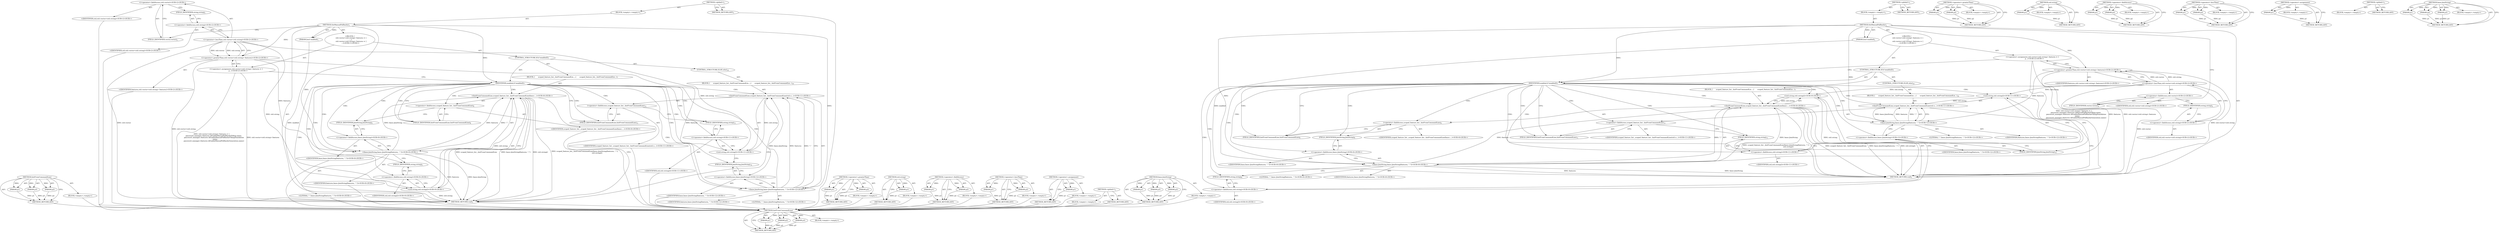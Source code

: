 digraph "base.JoinString" {
vulnerable_92 [label=<(METHOD,InitFromCommandLine)>];
vulnerable_93 [label=<(PARAM,p1)>];
vulnerable_94 [label=<(PARAM,p2)>];
vulnerable_95 [label=<(PARAM,p3)>];
vulnerable_96 [label=<(BLOCK,&lt;empty&gt;,&lt;empty&gt;)>];
vulnerable_97 [label=<(METHOD_RETURN,ANY)>];
vulnerable_6 [label=<(METHOD,&lt;global&gt;)<SUB>1</SUB>>];
vulnerable_7 [label=<(BLOCK,&lt;empty&gt;,&lt;empty&gt;)<SUB>1</SUB>>];
vulnerable_8 [label=<(METHOD,SetManualFallbacks)<SUB>1</SUB>>];
vulnerable_9 [label=<(PARAM,bool enabled)<SUB>1</SUB>>];
vulnerable_10 [label="<(BLOCK,{
     std::vector&lt;std::string&gt; features = {
  ...,{
     std::vector&lt;std::string&gt; features = {
  ...)<SUB>1</SUB>>"];
vulnerable_11 [label="<(&lt;operator&gt;.assignment,std::vector&lt;std::string&gt; features = {
        p...)<SUB>2</SUB>>"];
vulnerable_12 [label="<(&lt;operator&gt;.greaterThan,std::vector&lt;std::string&gt; features)<SUB>2</SUB>>"];
vulnerable_13 [label="<(&lt;operator&gt;.lessThan,std::vector&lt;std::string)<SUB>2</SUB>>"];
vulnerable_14 [label="<(&lt;operator&gt;.fieldAccess,std::vector)<SUB>2</SUB>>"];
vulnerable_15 [label="<(IDENTIFIER,std,std::vector&lt;std::string)<SUB>2</SUB>>"];
vulnerable_16 [label=<(FIELD_IDENTIFIER,vector,vector)<SUB>2</SUB>>];
vulnerable_17 [label="<(&lt;operator&gt;.fieldAccess,std::string)<SUB>2</SUB>>"];
vulnerable_18 [label="<(IDENTIFIER,std,std::vector&lt;std::string)<SUB>2</SUB>>"];
vulnerable_19 [label=<(FIELD_IDENTIFIER,string,string)<SUB>2</SUB>>];
vulnerable_20 [label="<(IDENTIFIER,features,std::vector&lt;std::string&gt; features)<SUB>2</SUB>>"];
vulnerable_21 [label=<(CONTROL_STRUCTURE,IF,if (enabled))<SUB>7</SUB>>];
vulnerable_22 [label=<(IDENTIFIER,enabled,if (enabled))<SUB>7</SUB>>];
vulnerable_23 [label=<(BLOCK,{
      scoped_feature_list_.InitFromCommandLin...,{
      scoped_feature_list_.InitFromCommandLin...)<SUB>7</SUB>>];
vulnerable_24 [label="<(InitFromCommandLine,scoped_feature_list_.InitFromCommandLine(base::...)<SUB>8</SUB>>"];
vulnerable_25 [label=<(&lt;operator&gt;.fieldAccess,scoped_feature_list_.InitFromCommandLine)<SUB>8</SUB>>];
vulnerable_26 [label="<(IDENTIFIER,scoped_feature_list_,scoped_feature_list_.InitFromCommandLine(base::...)<SUB>8</SUB>>"];
vulnerable_27 [label=<(FIELD_IDENTIFIER,InitFromCommandLine,InitFromCommandLine)<SUB>8</SUB>>];
vulnerable_28 [label="<(base.JoinString,base::JoinString(features, &quot;,&quot;))<SUB>8</SUB>>"];
vulnerable_29 [label="<(&lt;operator&gt;.fieldAccess,base::JoinString)<SUB>8</SUB>>"];
vulnerable_30 [label="<(IDENTIFIER,base,base::JoinString(features, &quot;,&quot;))<SUB>8</SUB>>"];
vulnerable_31 [label=<(FIELD_IDENTIFIER,JoinString,JoinString)<SUB>8</SUB>>];
vulnerable_32 [label="<(IDENTIFIER,features,base::JoinString(features, &quot;,&quot;))<SUB>8</SUB>>"];
vulnerable_33 [label="<(LITERAL,&quot;,&quot;,base::JoinString(features, &quot;,&quot;))<SUB>8</SUB>>"];
vulnerable_34 [label="<(std.string,std::string())<SUB>9</SUB>>"];
vulnerable_35 [label="<(&lt;operator&gt;.fieldAccess,std::string)<SUB>9</SUB>>"];
vulnerable_36 [label="<(IDENTIFIER,std,std::string())<SUB>9</SUB>>"];
vulnerable_37 [label=<(FIELD_IDENTIFIER,string,string)<SUB>9</SUB>>];
vulnerable_38 [label=<(CONTROL_STRUCTURE,ELSE,else)<SUB>10</SUB>>];
vulnerable_39 [label=<(BLOCK,{
      scoped_feature_list_.InitFromCommandLin...,{
      scoped_feature_list_.InitFromCommandLin...)<SUB>10</SUB>>];
vulnerable_40 [label="<(InitFromCommandLine,scoped_feature_list_.InitFromCommandLine(std::s...)<SUB>11</SUB>>"];
vulnerable_41 [label=<(&lt;operator&gt;.fieldAccess,scoped_feature_list_.InitFromCommandLine)<SUB>11</SUB>>];
vulnerable_42 [label="<(IDENTIFIER,scoped_feature_list_,scoped_feature_list_.InitFromCommandLine(std::s...)<SUB>11</SUB>>"];
vulnerable_43 [label=<(FIELD_IDENTIFIER,InitFromCommandLine,InitFromCommandLine)<SUB>11</SUB>>];
vulnerable_44 [label="<(std.string,std::string())<SUB>11</SUB>>"];
vulnerable_45 [label="<(&lt;operator&gt;.fieldAccess,std::string)<SUB>11</SUB>>"];
vulnerable_46 [label="<(IDENTIFIER,std,std::string())<SUB>11</SUB>>"];
vulnerable_47 [label=<(FIELD_IDENTIFIER,string,string)<SUB>11</SUB>>];
vulnerable_48 [label="<(base.JoinString,base::JoinString(features, &quot;,&quot;))<SUB>12</SUB>>"];
vulnerable_49 [label="<(&lt;operator&gt;.fieldAccess,base::JoinString)<SUB>12</SUB>>"];
vulnerable_50 [label="<(IDENTIFIER,base,base::JoinString(features, &quot;,&quot;))<SUB>12</SUB>>"];
vulnerable_51 [label=<(FIELD_IDENTIFIER,JoinString,JoinString)<SUB>12</SUB>>];
vulnerable_52 [label="<(IDENTIFIER,features,base::JoinString(features, &quot;,&quot;))<SUB>12</SUB>>"];
vulnerable_53 [label="<(LITERAL,&quot;,&quot;,base::JoinString(features, &quot;,&quot;))<SUB>12</SUB>>"];
vulnerable_54 [label=<(METHOD_RETURN,void)<SUB>1</SUB>>];
vulnerable_56 [label=<(METHOD_RETURN,ANY)<SUB>1</SUB>>];
vulnerable_77 [label=<(METHOD,&lt;operator&gt;.greaterThan)>];
vulnerable_78 [label=<(PARAM,p1)>];
vulnerable_79 [label=<(PARAM,p2)>];
vulnerable_80 [label=<(BLOCK,&lt;empty&gt;,&lt;empty&gt;)>];
vulnerable_81 [label=<(METHOD_RETURN,ANY)>];
vulnerable_104 [label=<(METHOD,std.string)>];
vulnerable_105 [label=<(PARAM,p1)>];
vulnerable_106 [label=<(BLOCK,&lt;empty&gt;,&lt;empty&gt;)>];
vulnerable_107 [label=<(METHOD_RETURN,ANY)>];
vulnerable_87 [label=<(METHOD,&lt;operator&gt;.fieldAccess)>];
vulnerable_88 [label=<(PARAM,p1)>];
vulnerable_89 [label=<(PARAM,p2)>];
vulnerable_90 [label=<(BLOCK,&lt;empty&gt;,&lt;empty&gt;)>];
vulnerable_91 [label=<(METHOD_RETURN,ANY)>];
vulnerable_82 [label=<(METHOD,&lt;operator&gt;.lessThan)>];
vulnerable_83 [label=<(PARAM,p1)>];
vulnerable_84 [label=<(PARAM,p2)>];
vulnerable_85 [label=<(BLOCK,&lt;empty&gt;,&lt;empty&gt;)>];
vulnerable_86 [label=<(METHOD_RETURN,ANY)>];
vulnerable_73 [label=<(METHOD,&lt;operator&gt;.assignment)>];
vulnerable_74 [label=<(PARAM,p1)>];
vulnerable_75 [label=<(BLOCK,&lt;empty&gt;,&lt;empty&gt;)>];
vulnerable_76 [label=<(METHOD_RETURN,ANY)>];
vulnerable_67 [label=<(METHOD,&lt;global&gt;)<SUB>1</SUB>>];
vulnerable_68 [label=<(BLOCK,&lt;empty&gt;,&lt;empty&gt;)>];
vulnerable_69 [label=<(METHOD_RETURN,ANY)>];
vulnerable_98 [label=<(METHOD,base.JoinString)>];
vulnerable_99 [label=<(PARAM,p1)>];
vulnerable_100 [label=<(PARAM,p2)>];
vulnerable_101 [label=<(PARAM,p3)>];
vulnerable_102 [label=<(BLOCK,&lt;empty&gt;,&lt;empty&gt;)>];
vulnerable_103 [label=<(METHOD_RETURN,ANY)>];
fixed_92 [label=<(METHOD,InitFromCommandLine)>];
fixed_93 [label=<(PARAM,p1)>];
fixed_94 [label=<(PARAM,p2)>];
fixed_95 [label=<(PARAM,p3)>];
fixed_96 [label=<(BLOCK,&lt;empty&gt;,&lt;empty&gt;)>];
fixed_97 [label=<(METHOD_RETURN,ANY)>];
fixed_6 [label=<(METHOD,&lt;global&gt;)<SUB>1</SUB>>];
fixed_7 [label=<(BLOCK,&lt;empty&gt;,&lt;empty&gt;)<SUB>1</SUB>>];
fixed_8 [label=<(METHOD,SetManualFallbacks)<SUB>1</SUB>>];
fixed_9 [label=<(PARAM,bool enabled)<SUB>1</SUB>>];
fixed_10 [label="<(BLOCK,{
     std::vector&lt;std::string&gt; features = {
  ...,{
     std::vector&lt;std::string&gt; features = {
  ...)<SUB>1</SUB>>"];
fixed_11 [label="<(&lt;operator&gt;.assignment,std::vector&lt;std::string&gt; features = {
        p...)<SUB>2</SUB>>"];
fixed_12 [label="<(&lt;operator&gt;.greaterThan,std::vector&lt;std::string&gt; features)<SUB>2</SUB>>"];
fixed_13 [label="<(&lt;operator&gt;.lessThan,std::vector&lt;std::string)<SUB>2</SUB>>"];
fixed_14 [label="<(&lt;operator&gt;.fieldAccess,std::vector)<SUB>2</SUB>>"];
fixed_15 [label="<(IDENTIFIER,std,std::vector&lt;std::string)<SUB>2</SUB>>"];
fixed_16 [label=<(FIELD_IDENTIFIER,vector,vector)<SUB>2</SUB>>];
fixed_17 [label="<(&lt;operator&gt;.fieldAccess,std::string)<SUB>2</SUB>>"];
fixed_18 [label="<(IDENTIFIER,std,std::vector&lt;std::string)<SUB>2</SUB>>"];
fixed_19 [label=<(FIELD_IDENTIFIER,string,string)<SUB>2</SUB>>];
fixed_20 [label="<(IDENTIFIER,features,std::vector&lt;std::string&gt; features)<SUB>2</SUB>>"];
fixed_21 [label=<(CONTROL_STRUCTURE,IF,if (enabled))<SUB>7</SUB>>];
fixed_22 [label=<(IDENTIFIER,enabled,if (enabled))<SUB>7</SUB>>];
fixed_23 [label=<(BLOCK,{
      scoped_feature_list_.InitFromCommandLin...,{
      scoped_feature_list_.InitFromCommandLin...)<SUB>7</SUB>>];
fixed_24 [label="<(InitFromCommandLine,scoped_feature_list_.InitFromCommandLine(base::...)<SUB>8</SUB>>"];
fixed_25 [label=<(&lt;operator&gt;.fieldAccess,scoped_feature_list_.InitFromCommandLine)<SUB>8</SUB>>];
fixed_26 [label="<(IDENTIFIER,scoped_feature_list_,scoped_feature_list_.InitFromCommandLine(base::...)<SUB>8</SUB>>"];
fixed_27 [label=<(FIELD_IDENTIFIER,InitFromCommandLine,InitFromCommandLine)<SUB>8</SUB>>];
fixed_28 [label="<(base.JoinString,base::JoinString(features, &quot;,&quot;))<SUB>8</SUB>>"];
fixed_29 [label="<(&lt;operator&gt;.fieldAccess,base::JoinString)<SUB>8</SUB>>"];
fixed_30 [label="<(IDENTIFIER,base,base::JoinString(features, &quot;,&quot;))<SUB>8</SUB>>"];
fixed_31 [label=<(FIELD_IDENTIFIER,JoinString,JoinString)<SUB>8</SUB>>];
fixed_32 [label="<(IDENTIFIER,features,base::JoinString(features, &quot;,&quot;))<SUB>8</SUB>>"];
fixed_33 [label="<(LITERAL,&quot;,&quot;,base::JoinString(features, &quot;,&quot;))<SUB>8</SUB>>"];
fixed_34 [label="<(std.string,std::string())<SUB>9</SUB>>"];
fixed_35 [label="<(&lt;operator&gt;.fieldAccess,std::string)<SUB>9</SUB>>"];
fixed_36 [label="<(IDENTIFIER,std,std::string())<SUB>9</SUB>>"];
fixed_37 [label=<(FIELD_IDENTIFIER,string,string)<SUB>9</SUB>>];
fixed_38 [label=<(CONTROL_STRUCTURE,ELSE,else)<SUB>10</SUB>>];
fixed_39 [label=<(BLOCK,{
      scoped_feature_list_.InitFromCommandLin...,{
      scoped_feature_list_.InitFromCommandLin...)<SUB>10</SUB>>];
fixed_40 [label="<(InitFromCommandLine,scoped_feature_list_.InitFromCommandLine(std::s...)<SUB>11</SUB>>"];
fixed_41 [label=<(&lt;operator&gt;.fieldAccess,scoped_feature_list_.InitFromCommandLine)<SUB>11</SUB>>];
fixed_42 [label="<(IDENTIFIER,scoped_feature_list_,scoped_feature_list_.InitFromCommandLine(std::s...)<SUB>11</SUB>>"];
fixed_43 [label=<(FIELD_IDENTIFIER,InitFromCommandLine,InitFromCommandLine)<SUB>11</SUB>>];
fixed_44 [label="<(std.string,std::string())<SUB>11</SUB>>"];
fixed_45 [label="<(&lt;operator&gt;.fieldAccess,std::string)<SUB>11</SUB>>"];
fixed_46 [label="<(IDENTIFIER,std,std::string())<SUB>11</SUB>>"];
fixed_47 [label=<(FIELD_IDENTIFIER,string,string)<SUB>11</SUB>>];
fixed_48 [label="<(base.JoinString,base::JoinString(features, &quot;,&quot;))<SUB>12</SUB>>"];
fixed_49 [label="<(&lt;operator&gt;.fieldAccess,base::JoinString)<SUB>12</SUB>>"];
fixed_50 [label="<(IDENTIFIER,base,base::JoinString(features, &quot;,&quot;))<SUB>12</SUB>>"];
fixed_51 [label=<(FIELD_IDENTIFIER,JoinString,JoinString)<SUB>12</SUB>>];
fixed_52 [label="<(IDENTIFIER,features,base::JoinString(features, &quot;,&quot;))<SUB>12</SUB>>"];
fixed_53 [label="<(LITERAL,&quot;,&quot;,base::JoinString(features, &quot;,&quot;))<SUB>12</SUB>>"];
fixed_54 [label=<(METHOD_RETURN,void)<SUB>1</SUB>>];
fixed_56 [label=<(METHOD_RETURN,ANY)<SUB>1</SUB>>];
fixed_77 [label=<(METHOD,&lt;operator&gt;.greaterThan)>];
fixed_78 [label=<(PARAM,p1)>];
fixed_79 [label=<(PARAM,p2)>];
fixed_80 [label=<(BLOCK,&lt;empty&gt;,&lt;empty&gt;)>];
fixed_81 [label=<(METHOD_RETURN,ANY)>];
fixed_104 [label=<(METHOD,std.string)>];
fixed_105 [label=<(PARAM,p1)>];
fixed_106 [label=<(BLOCK,&lt;empty&gt;,&lt;empty&gt;)>];
fixed_107 [label=<(METHOD_RETURN,ANY)>];
fixed_87 [label=<(METHOD,&lt;operator&gt;.fieldAccess)>];
fixed_88 [label=<(PARAM,p1)>];
fixed_89 [label=<(PARAM,p2)>];
fixed_90 [label=<(BLOCK,&lt;empty&gt;,&lt;empty&gt;)>];
fixed_91 [label=<(METHOD_RETURN,ANY)>];
fixed_82 [label=<(METHOD,&lt;operator&gt;.lessThan)>];
fixed_83 [label=<(PARAM,p1)>];
fixed_84 [label=<(PARAM,p2)>];
fixed_85 [label=<(BLOCK,&lt;empty&gt;,&lt;empty&gt;)>];
fixed_86 [label=<(METHOD_RETURN,ANY)>];
fixed_73 [label=<(METHOD,&lt;operator&gt;.assignment)>];
fixed_74 [label=<(PARAM,p1)>];
fixed_75 [label=<(BLOCK,&lt;empty&gt;,&lt;empty&gt;)>];
fixed_76 [label=<(METHOD_RETURN,ANY)>];
fixed_67 [label=<(METHOD,&lt;global&gt;)<SUB>1</SUB>>];
fixed_68 [label=<(BLOCK,&lt;empty&gt;,&lt;empty&gt;)>];
fixed_69 [label=<(METHOD_RETURN,ANY)>];
fixed_98 [label=<(METHOD,base.JoinString)>];
fixed_99 [label=<(PARAM,p1)>];
fixed_100 [label=<(PARAM,p2)>];
fixed_101 [label=<(PARAM,p3)>];
fixed_102 [label=<(BLOCK,&lt;empty&gt;,&lt;empty&gt;)>];
fixed_103 [label=<(METHOD_RETURN,ANY)>];
vulnerable_92 -> vulnerable_93  [key=0, label="AST: "];
vulnerable_92 -> vulnerable_93  [key=1, label="DDG: "];
vulnerable_92 -> vulnerable_96  [key=0, label="AST: "];
vulnerable_92 -> vulnerable_94  [key=0, label="AST: "];
vulnerable_92 -> vulnerable_94  [key=1, label="DDG: "];
vulnerable_92 -> vulnerable_97  [key=0, label="AST: "];
vulnerable_92 -> vulnerable_97  [key=1, label="CFG: "];
vulnerable_92 -> vulnerable_95  [key=0, label="AST: "];
vulnerable_92 -> vulnerable_95  [key=1, label="DDG: "];
vulnerable_93 -> vulnerable_97  [key=0, label="DDG: p1"];
vulnerable_94 -> vulnerable_97  [key=0, label="DDG: p2"];
vulnerable_95 -> vulnerable_97  [key=0, label="DDG: p3"];
vulnerable_96 -> fixed_92  [key=0];
vulnerable_97 -> fixed_92  [key=0];
vulnerable_6 -> vulnerable_7  [key=0, label="AST: "];
vulnerable_6 -> vulnerable_56  [key=0, label="AST: "];
vulnerable_6 -> vulnerable_56  [key=1, label="CFG: "];
vulnerable_7 -> vulnerable_8  [key=0, label="AST: "];
vulnerable_8 -> vulnerable_9  [key=0, label="AST: "];
vulnerable_8 -> vulnerable_9  [key=1, label="DDG: "];
vulnerable_8 -> vulnerable_10  [key=0, label="AST: "];
vulnerable_8 -> vulnerable_54  [key=0, label="AST: "];
vulnerable_8 -> vulnerable_16  [key=0, label="CFG: "];
vulnerable_8 -> vulnerable_22  [key=0, label="DDG: "];
vulnerable_8 -> vulnerable_12  [key=0, label="DDG: "];
vulnerable_8 -> vulnerable_28  [key=0, label="DDG: "];
vulnerable_8 -> vulnerable_48  [key=0, label="DDG: "];
vulnerable_9 -> vulnerable_54  [key=0, label="DDG: enabled"];
vulnerable_10 -> vulnerable_11  [key=0, label="AST: "];
vulnerable_10 -> vulnerable_21  [key=0, label="AST: "];
vulnerable_11 -> vulnerable_12  [key=0, label="AST: "];
vulnerable_11 -> vulnerable_22  [key=0, label="CFG: "];
vulnerable_11 -> vulnerable_54  [key=0, label="DDG: std::vector&lt;std::string&gt; features"];
vulnerable_11 -> vulnerable_54  [key=1, label="DDG: std::vector&lt;std::string&gt; features = {
        password_manager::features::kEnableManualFallbacksFilling.name,
         password_manager::features::kEnableManualFallbacksFillingStandalone
             .name,
         password_manager::features::kEnableManualFallbacksGeneration.name}"];
vulnerable_12 -> vulnerable_13  [key=0, label="AST: "];
vulnerable_12 -> vulnerable_20  [key=0, label="AST: "];
vulnerable_12 -> vulnerable_11  [key=0, label="CFG: "];
vulnerable_12 -> vulnerable_54  [key=0, label="DDG: std::vector&lt;std::string"];
vulnerable_12 -> vulnerable_28  [key=0, label="DDG: features"];
vulnerable_12 -> vulnerable_48  [key=0, label="DDG: features"];
vulnerable_13 -> vulnerable_14  [key=0, label="AST: "];
vulnerable_13 -> vulnerable_17  [key=0, label="AST: "];
vulnerable_13 -> vulnerable_12  [key=0, label="CFG: "];
vulnerable_13 -> vulnerable_12  [key=1, label="DDG: std::vector"];
vulnerable_13 -> vulnerable_12  [key=2, label="DDG: std::string"];
vulnerable_13 -> vulnerable_54  [key=0, label="DDG: std::vector"];
vulnerable_13 -> vulnerable_34  [key=0, label="DDG: std::string"];
vulnerable_13 -> vulnerable_44  [key=0, label="DDG: std::string"];
vulnerable_14 -> vulnerable_15  [key=0, label="AST: "];
vulnerable_14 -> vulnerable_16  [key=0, label="AST: "];
vulnerable_14 -> vulnerable_19  [key=0, label="CFG: "];
vulnerable_15 -> fixed_92  [key=0];
vulnerable_16 -> vulnerable_14  [key=0, label="CFG: "];
vulnerable_17 -> vulnerable_18  [key=0, label="AST: "];
vulnerable_17 -> vulnerable_19  [key=0, label="AST: "];
vulnerable_17 -> vulnerable_13  [key=0, label="CFG: "];
vulnerable_18 -> fixed_92  [key=0];
vulnerable_19 -> vulnerable_17  [key=0, label="CFG: "];
vulnerable_20 -> fixed_92  [key=0];
vulnerable_21 -> vulnerable_22  [key=0, label="AST: "];
vulnerable_21 -> vulnerable_23  [key=0, label="AST: "];
vulnerable_21 -> vulnerable_38  [key=0, label="AST: "];
vulnerable_22 -> vulnerable_27  [key=0, label="CFG: "];
vulnerable_22 -> vulnerable_27  [key=1, label="CDG: "];
vulnerable_22 -> vulnerable_43  [key=0, label="CFG: "];
vulnerable_22 -> vulnerable_43  [key=1, label="CDG: "];
vulnerable_22 -> vulnerable_24  [key=0, label="CDG: "];
vulnerable_22 -> vulnerable_47  [key=0, label="CDG: "];
vulnerable_22 -> vulnerable_34  [key=0, label="CDG: "];
vulnerable_22 -> vulnerable_48  [key=0, label="CDG: "];
vulnerable_22 -> vulnerable_49  [key=0, label="CDG: "];
vulnerable_22 -> vulnerable_51  [key=0, label="CDG: "];
vulnerable_22 -> vulnerable_28  [key=0, label="CDG: "];
vulnerable_22 -> vulnerable_37  [key=0, label="CDG: "];
vulnerable_22 -> vulnerable_25  [key=0, label="CDG: "];
vulnerable_22 -> vulnerable_41  [key=0, label="CDG: "];
vulnerable_22 -> vulnerable_45  [key=0, label="CDG: "];
vulnerable_22 -> vulnerable_40  [key=0, label="CDG: "];
vulnerable_22 -> vulnerable_29  [key=0, label="CDG: "];
vulnerable_22 -> vulnerable_44  [key=0, label="CDG: "];
vulnerable_22 -> vulnerable_35  [key=0, label="CDG: "];
vulnerable_22 -> vulnerable_31  [key=0, label="CDG: "];
vulnerable_23 -> vulnerable_24  [key=0, label="AST: "];
vulnerable_24 -> vulnerable_25  [key=0, label="AST: "];
vulnerable_24 -> vulnerable_28  [key=0, label="AST: "];
vulnerable_24 -> vulnerable_34  [key=0, label="AST: "];
vulnerable_24 -> vulnerable_54  [key=0, label="CFG: "];
vulnerable_24 -> vulnerable_54  [key=1, label="DDG: scoped_feature_list_.InitFromCommandLine"];
vulnerable_24 -> vulnerable_54  [key=2, label="DDG: base::JoinString(features, &quot;,&quot;)"];
vulnerable_24 -> vulnerable_54  [key=3, label="DDG: std::string()"];
vulnerable_24 -> vulnerable_54  [key=4, label="DDG: scoped_feature_list_.InitFromCommandLine(base::JoinString(features, &quot;,&quot;),
                                               std::string())"];
vulnerable_25 -> vulnerable_26  [key=0, label="AST: "];
vulnerable_25 -> vulnerable_27  [key=0, label="AST: "];
vulnerable_25 -> vulnerable_31  [key=0, label="CFG: "];
vulnerable_26 -> fixed_92  [key=0];
vulnerable_27 -> vulnerable_25  [key=0, label="CFG: "];
vulnerable_28 -> vulnerable_29  [key=0, label="AST: "];
vulnerable_28 -> vulnerable_32  [key=0, label="AST: "];
vulnerable_28 -> vulnerable_33  [key=0, label="AST: "];
vulnerable_28 -> vulnerable_37  [key=0, label="CFG: "];
vulnerable_28 -> vulnerable_54  [key=0, label="DDG: base::JoinString"];
vulnerable_28 -> vulnerable_54  [key=1, label="DDG: features"];
vulnerable_28 -> vulnerable_24  [key=0, label="DDG: base::JoinString"];
vulnerable_28 -> vulnerable_24  [key=1, label="DDG: features"];
vulnerable_28 -> vulnerable_24  [key=2, label="DDG: &quot;,&quot;"];
vulnerable_29 -> vulnerable_30  [key=0, label="AST: "];
vulnerable_29 -> vulnerable_31  [key=0, label="AST: "];
vulnerable_29 -> vulnerable_28  [key=0, label="CFG: "];
vulnerable_30 -> fixed_92  [key=0];
vulnerable_31 -> vulnerable_29  [key=0, label="CFG: "];
vulnerable_32 -> fixed_92  [key=0];
vulnerable_33 -> fixed_92  [key=0];
vulnerable_34 -> vulnerable_35  [key=0, label="AST: "];
vulnerable_34 -> vulnerable_24  [key=0, label="CFG: "];
vulnerable_34 -> vulnerable_24  [key=1, label="DDG: std::string"];
vulnerable_34 -> vulnerable_54  [key=0, label="DDG: std::string"];
vulnerable_35 -> vulnerable_36  [key=0, label="AST: "];
vulnerable_35 -> vulnerable_37  [key=0, label="AST: "];
vulnerable_35 -> vulnerable_34  [key=0, label="CFG: "];
vulnerable_36 -> fixed_92  [key=0];
vulnerable_37 -> vulnerable_35  [key=0, label="CFG: "];
vulnerable_38 -> vulnerable_39  [key=0, label="AST: "];
vulnerable_39 -> vulnerable_40  [key=0, label="AST: "];
vulnerable_40 -> vulnerable_41  [key=0, label="AST: "];
vulnerable_40 -> vulnerable_44  [key=0, label="AST: "];
vulnerable_40 -> vulnerable_48  [key=0, label="AST: "];
vulnerable_40 -> vulnerable_54  [key=0, label="CFG: "];
vulnerable_41 -> vulnerable_42  [key=0, label="AST: "];
vulnerable_41 -> vulnerable_43  [key=0, label="AST: "];
vulnerable_41 -> vulnerable_47  [key=0, label="CFG: "];
vulnerable_42 -> fixed_92  [key=0];
vulnerable_43 -> vulnerable_41  [key=0, label="CFG: "];
vulnerable_44 -> vulnerable_45  [key=0, label="AST: "];
vulnerable_44 -> vulnerable_51  [key=0, label="CFG: "];
vulnerable_44 -> vulnerable_40  [key=0, label="DDG: std::string"];
vulnerable_45 -> vulnerable_46  [key=0, label="AST: "];
vulnerable_45 -> vulnerable_47  [key=0, label="AST: "];
vulnerable_45 -> vulnerable_44  [key=0, label="CFG: "];
vulnerable_46 -> fixed_92  [key=0];
vulnerable_47 -> vulnerable_45  [key=0, label="CFG: "];
vulnerable_48 -> vulnerable_49  [key=0, label="AST: "];
vulnerable_48 -> vulnerable_52  [key=0, label="AST: "];
vulnerable_48 -> vulnerable_53  [key=0, label="AST: "];
vulnerable_48 -> vulnerable_40  [key=0, label="CFG: "];
vulnerable_48 -> vulnerable_40  [key=1, label="DDG: base::JoinString"];
vulnerable_48 -> vulnerable_40  [key=2, label="DDG: features"];
vulnerable_48 -> vulnerable_40  [key=3, label="DDG: &quot;,&quot;"];
vulnerable_49 -> vulnerable_50  [key=0, label="AST: "];
vulnerable_49 -> vulnerable_51  [key=0, label="AST: "];
vulnerable_49 -> vulnerable_48  [key=0, label="CFG: "];
vulnerable_50 -> fixed_92  [key=0];
vulnerable_51 -> vulnerable_49  [key=0, label="CFG: "];
vulnerable_52 -> fixed_92  [key=0];
vulnerable_53 -> fixed_92  [key=0];
vulnerable_54 -> fixed_92  [key=0];
vulnerable_56 -> fixed_92  [key=0];
vulnerable_77 -> vulnerable_78  [key=0, label="AST: "];
vulnerable_77 -> vulnerable_78  [key=1, label="DDG: "];
vulnerable_77 -> vulnerable_80  [key=0, label="AST: "];
vulnerable_77 -> vulnerable_79  [key=0, label="AST: "];
vulnerable_77 -> vulnerable_79  [key=1, label="DDG: "];
vulnerable_77 -> vulnerable_81  [key=0, label="AST: "];
vulnerable_77 -> vulnerable_81  [key=1, label="CFG: "];
vulnerable_78 -> vulnerable_81  [key=0, label="DDG: p1"];
vulnerable_79 -> vulnerable_81  [key=0, label="DDG: p2"];
vulnerable_80 -> fixed_92  [key=0];
vulnerable_81 -> fixed_92  [key=0];
vulnerable_104 -> vulnerable_105  [key=0, label="AST: "];
vulnerable_104 -> vulnerable_105  [key=1, label="DDG: "];
vulnerable_104 -> vulnerable_106  [key=0, label="AST: "];
vulnerable_104 -> vulnerable_107  [key=0, label="AST: "];
vulnerable_104 -> vulnerable_107  [key=1, label="CFG: "];
vulnerable_105 -> vulnerable_107  [key=0, label="DDG: p1"];
vulnerable_106 -> fixed_92  [key=0];
vulnerable_107 -> fixed_92  [key=0];
vulnerable_87 -> vulnerable_88  [key=0, label="AST: "];
vulnerable_87 -> vulnerable_88  [key=1, label="DDG: "];
vulnerable_87 -> vulnerable_90  [key=0, label="AST: "];
vulnerable_87 -> vulnerable_89  [key=0, label="AST: "];
vulnerable_87 -> vulnerable_89  [key=1, label="DDG: "];
vulnerable_87 -> vulnerable_91  [key=0, label="AST: "];
vulnerable_87 -> vulnerable_91  [key=1, label="CFG: "];
vulnerable_88 -> vulnerable_91  [key=0, label="DDG: p1"];
vulnerable_89 -> vulnerable_91  [key=0, label="DDG: p2"];
vulnerable_90 -> fixed_92  [key=0];
vulnerable_91 -> fixed_92  [key=0];
vulnerable_82 -> vulnerable_83  [key=0, label="AST: "];
vulnerable_82 -> vulnerable_83  [key=1, label="DDG: "];
vulnerable_82 -> vulnerable_85  [key=0, label="AST: "];
vulnerable_82 -> vulnerable_84  [key=0, label="AST: "];
vulnerable_82 -> vulnerable_84  [key=1, label="DDG: "];
vulnerable_82 -> vulnerable_86  [key=0, label="AST: "];
vulnerable_82 -> vulnerable_86  [key=1, label="CFG: "];
vulnerable_83 -> vulnerable_86  [key=0, label="DDG: p1"];
vulnerable_84 -> vulnerable_86  [key=0, label="DDG: p2"];
vulnerable_85 -> fixed_92  [key=0];
vulnerable_86 -> fixed_92  [key=0];
vulnerable_73 -> vulnerable_74  [key=0, label="AST: "];
vulnerable_73 -> vulnerable_74  [key=1, label="DDG: "];
vulnerable_73 -> vulnerable_75  [key=0, label="AST: "];
vulnerable_73 -> vulnerable_76  [key=0, label="AST: "];
vulnerable_73 -> vulnerable_76  [key=1, label="CFG: "];
vulnerable_74 -> vulnerable_76  [key=0, label="DDG: p1"];
vulnerable_75 -> fixed_92  [key=0];
vulnerable_76 -> fixed_92  [key=0];
vulnerable_67 -> vulnerable_68  [key=0, label="AST: "];
vulnerable_67 -> vulnerable_69  [key=0, label="AST: "];
vulnerable_67 -> vulnerable_69  [key=1, label="CFG: "];
vulnerable_68 -> fixed_92  [key=0];
vulnerable_69 -> fixed_92  [key=0];
vulnerable_98 -> vulnerable_99  [key=0, label="AST: "];
vulnerable_98 -> vulnerable_99  [key=1, label="DDG: "];
vulnerable_98 -> vulnerable_102  [key=0, label="AST: "];
vulnerable_98 -> vulnerable_100  [key=0, label="AST: "];
vulnerable_98 -> vulnerable_100  [key=1, label="DDG: "];
vulnerable_98 -> vulnerable_103  [key=0, label="AST: "];
vulnerable_98 -> vulnerable_103  [key=1, label="CFG: "];
vulnerable_98 -> vulnerable_101  [key=0, label="AST: "];
vulnerable_98 -> vulnerable_101  [key=1, label="DDG: "];
vulnerable_99 -> vulnerable_103  [key=0, label="DDG: p1"];
vulnerable_100 -> vulnerable_103  [key=0, label="DDG: p2"];
vulnerable_101 -> vulnerable_103  [key=0, label="DDG: p3"];
vulnerable_102 -> fixed_92  [key=0];
vulnerable_103 -> fixed_92  [key=0];
fixed_92 -> fixed_93  [key=0, label="AST: "];
fixed_92 -> fixed_93  [key=1, label="DDG: "];
fixed_92 -> fixed_96  [key=0, label="AST: "];
fixed_92 -> fixed_94  [key=0, label="AST: "];
fixed_92 -> fixed_94  [key=1, label="DDG: "];
fixed_92 -> fixed_97  [key=0, label="AST: "];
fixed_92 -> fixed_97  [key=1, label="CFG: "];
fixed_92 -> fixed_95  [key=0, label="AST: "];
fixed_92 -> fixed_95  [key=1, label="DDG: "];
fixed_93 -> fixed_97  [key=0, label="DDG: p1"];
fixed_94 -> fixed_97  [key=0, label="DDG: p2"];
fixed_95 -> fixed_97  [key=0, label="DDG: p3"];
fixed_6 -> fixed_7  [key=0, label="AST: "];
fixed_6 -> fixed_56  [key=0, label="AST: "];
fixed_6 -> fixed_56  [key=1, label="CFG: "];
fixed_7 -> fixed_8  [key=0, label="AST: "];
fixed_8 -> fixed_9  [key=0, label="AST: "];
fixed_8 -> fixed_9  [key=1, label="DDG: "];
fixed_8 -> fixed_10  [key=0, label="AST: "];
fixed_8 -> fixed_54  [key=0, label="AST: "];
fixed_8 -> fixed_16  [key=0, label="CFG: "];
fixed_8 -> fixed_22  [key=0, label="DDG: "];
fixed_8 -> fixed_12  [key=0, label="DDG: "];
fixed_8 -> fixed_28  [key=0, label="DDG: "];
fixed_8 -> fixed_48  [key=0, label="DDG: "];
fixed_9 -> fixed_54  [key=0, label="DDG: enabled"];
fixed_10 -> fixed_11  [key=0, label="AST: "];
fixed_10 -> fixed_21  [key=0, label="AST: "];
fixed_11 -> fixed_12  [key=0, label="AST: "];
fixed_11 -> fixed_22  [key=0, label="CFG: "];
fixed_11 -> fixed_54  [key=0, label="DDG: std::vector&lt;std::string&gt; features"];
fixed_11 -> fixed_54  [key=1, label="DDG: std::vector&lt;std::string&gt; features = {
        password_manager::features::kManualFallbacksFilling.name,
         password_manager::features::kEnableManualFallbacksFillingStandalone
             .name,
         password_manager::features::kEnableManualFallbacksGeneration.name}"];
fixed_12 -> fixed_13  [key=0, label="AST: "];
fixed_12 -> fixed_20  [key=0, label="AST: "];
fixed_12 -> fixed_11  [key=0, label="CFG: "];
fixed_12 -> fixed_54  [key=0, label="DDG: std::vector&lt;std::string"];
fixed_12 -> fixed_28  [key=0, label="DDG: features"];
fixed_12 -> fixed_48  [key=0, label="DDG: features"];
fixed_13 -> fixed_14  [key=0, label="AST: "];
fixed_13 -> fixed_17  [key=0, label="AST: "];
fixed_13 -> fixed_12  [key=0, label="CFG: "];
fixed_13 -> fixed_12  [key=1, label="DDG: std::vector"];
fixed_13 -> fixed_12  [key=2, label="DDG: std::string"];
fixed_13 -> fixed_54  [key=0, label="DDG: std::vector"];
fixed_13 -> fixed_34  [key=0, label="DDG: std::string"];
fixed_13 -> fixed_44  [key=0, label="DDG: std::string"];
fixed_14 -> fixed_15  [key=0, label="AST: "];
fixed_14 -> fixed_16  [key=0, label="AST: "];
fixed_14 -> fixed_19  [key=0, label="CFG: "];
fixed_16 -> fixed_14  [key=0, label="CFG: "];
fixed_17 -> fixed_18  [key=0, label="AST: "];
fixed_17 -> fixed_19  [key=0, label="AST: "];
fixed_17 -> fixed_13  [key=0, label="CFG: "];
fixed_19 -> fixed_17  [key=0, label="CFG: "];
fixed_21 -> fixed_22  [key=0, label="AST: "];
fixed_21 -> fixed_23  [key=0, label="AST: "];
fixed_21 -> fixed_38  [key=0, label="AST: "];
fixed_22 -> fixed_27  [key=0, label="CFG: "];
fixed_22 -> fixed_27  [key=1, label="CDG: "];
fixed_22 -> fixed_43  [key=0, label="CFG: "];
fixed_22 -> fixed_43  [key=1, label="CDG: "];
fixed_22 -> fixed_24  [key=0, label="CDG: "];
fixed_22 -> fixed_47  [key=0, label="CDG: "];
fixed_22 -> fixed_34  [key=0, label="CDG: "];
fixed_22 -> fixed_48  [key=0, label="CDG: "];
fixed_22 -> fixed_49  [key=0, label="CDG: "];
fixed_22 -> fixed_51  [key=0, label="CDG: "];
fixed_22 -> fixed_28  [key=0, label="CDG: "];
fixed_22 -> fixed_37  [key=0, label="CDG: "];
fixed_22 -> fixed_25  [key=0, label="CDG: "];
fixed_22 -> fixed_41  [key=0, label="CDG: "];
fixed_22 -> fixed_45  [key=0, label="CDG: "];
fixed_22 -> fixed_40  [key=0, label="CDG: "];
fixed_22 -> fixed_29  [key=0, label="CDG: "];
fixed_22 -> fixed_44  [key=0, label="CDG: "];
fixed_22 -> fixed_35  [key=0, label="CDG: "];
fixed_22 -> fixed_31  [key=0, label="CDG: "];
fixed_23 -> fixed_24  [key=0, label="AST: "];
fixed_24 -> fixed_25  [key=0, label="AST: "];
fixed_24 -> fixed_28  [key=0, label="AST: "];
fixed_24 -> fixed_34  [key=0, label="AST: "];
fixed_24 -> fixed_54  [key=0, label="CFG: "];
fixed_24 -> fixed_54  [key=1, label="DDG: scoped_feature_list_.InitFromCommandLine"];
fixed_24 -> fixed_54  [key=2, label="DDG: base::JoinString(features, &quot;,&quot;)"];
fixed_24 -> fixed_54  [key=3, label="DDG: std::string()"];
fixed_24 -> fixed_54  [key=4, label="DDG: scoped_feature_list_.InitFromCommandLine(base::JoinString(features, &quot;,&quot;),
                                               std::string())"];
fixed_25 -> fixed_26  [key=0, label="AST: "];
fixed_25 -> fixed_27  [key=0, label="AST: "];
fixed_25 -> fixed_31  [key=0, label="CFG: "];
fixed_27 -> fixed_25  [key=0, label="CFG: "];
fixed_28 -> fixed_29  [key=0, label="AST: "];
fixed_28 -> fixed_32  [key=0, label="AST: "];
fixed_28 -> fixed_33  [key=0, label="AST: "];
fixed_28 -> fixed_37  [key=0, label="CFG: "];
fixed_28 -> fixed_54  [key=0, label="DDG: base::JoinString"];
fixed_28 -> fixed_54  [key=1, label="DDG: features"];
fixed_28 -> fixed_24  [key=0, label="DDG: base::JoinString"];
fixed_28 -> fixed_24  [key=1, label="DDG: features"];
fixed_28 -> fixed_24  [key=2, label="DDG: &quot;,&quot;"];
fixed_29 -> fixed_30  [key=0, label="AST: "];
fixed_29 -> fixed_31  [key=0, label="AST: "];
fixed_29 -> fixed_28  [key=0, label="CFG: "];
fixed_31 -> fixed_29  [key=0, label="CFG: "];
fixed_34 -> fixed_35  [key=0, label="AST: "];
fixed_34 -> fixed_24  [key=0, label="CFG: "];
fixed_34 -> fixed_24  [key=1, label="DDG: std::string"];
fixed_34 -> fixed_54  [key=0, label="DDG: std::string"];
fixed_35 -> fixed_36  [key=0, label="AST: "];
fixed_35 -> fixed_37  [key=0, label="AST: "];
fixed_35 -> fixed_34  [key=0, label="CFG: "];
fixed_37 -> fixed_35  [key=0, label="CFG: "];
fixed_38 -> fixed_39  [key=0, label="AST: "];
fixed_39 -> fixed_40  [key=0, label="AST: "];
fixed_40 -> fixed_41  [key=0, label="AST: "];
fixed_40 -> fixed_44  [key=0, label="AST: "];
fixed_40 -> fixed_48  [key=0, label="AST: "];
fixed_40 -> fixed_54  [key=0, label="CFG: "];
fixed_41 -> fixed_42  [key=0, label="AST: "];
fixed_41 -> fixed_43  [key=0, label="AST: "];
fixed_41 -> fixed_47  [key=0, label="CFG: "];
fixed_43 -> fixed_41  [key=0, label="CFG: "];
fixed_44 -> fixed_45  [key=0, label="AST: "];
fixed_44 -> fixed_51  [key=0, label="CFG: "];
fixed_44 -> fixed_40  [key=0, label="DDG: std::string"];
fixed_45 -> fixed_46  [key=0, label="AST: "];
fixed_45 -> fixed_47  [key=0, label="AST: "];
fixed_45 -> fixed_44  [key=0, label="CFG: "];
fixed_47 -> fixed_45  [key=0, label="CFG: "];
fixed_48 -> fixed_49  [key=0, label="AST: "];
fixed_48 -> fixed_52  [key=0, label="AST: "];
fixed_48 -> fixed_53  [key=0, label="AST: "];
fixed_48 -> fixed_40  [key=0, label="CFG: "];
fixed_48 -> fixed_40  [key=1, label="DDG: base::JoinString"];
fixed_48 -> fixed_40  [key=2, label="DDG: features"];
fixed_48 -> fixed_40  [key=3, label="DDG: &quot;,&quot;"];
fixed_49 -> fixed_50  [key=0, label="AST: "];
fixed_49 -> fixed_51  [key=0, label="AST: "];
fixed_49 -> fixed_48  [key=0, label="CFG: "];
fixed_51 -> fixed_49  [key=0, label="CFG: "];
fixed_77 -> fixed_78  [key=0, label="AST: "];
fixed_77 -> fixed_78  [key=1, label="DDG: "];
fixed_77 -> fixed_80  [key=0, label="AST: "];
fixed_77 -> fixed_79  [key=0, label="AST: "];
fixed_77 -> fixed_79  [key=1, label="DDG: "];
fixed_77 -> fixed_81  [key=0, label="AST: "];
fixed_77 -> fixed_81  [key=1, label="CFG: "];
fixed_78 -> fixed_81  [key=0, label="DDG: p1"];
fixed_79 -> fixed_81  [key=0, label="DDG: p2"];
fixed_104 -> fixed_105  [key=0, label="AST: "];
fixed_104 -> fixed_105  [key=1, label="DDG: "];
fixed_104 -> fixed_106  [key=0, label="AST: "];
fixed_104 -> fixed_107  [key=0, label="AST: "];
fixed_104 -> fixed_107  [key=1, label="CFG: "];
fixed_105 -> fixed_107  [key=0, label="DDG: p1"];
fixed_87 -> fixed_88  [key=0, label="AST: "];
fixed_87 -> fixed_88  [key=1, label="DDG: "];
fixed_87 -> fixed_90  [key=0, label="AST: "];
fixed_87 -> fixed_89  [key=0, label="AST: "];
fixed_87 -> fixed_89  [key=1, label="DDG: "];
fixed_87 -> fixed_91  [key=0, label="AST: "];
fixed_87 -> fixed_91  [key=1, label="CFG: "];
fixed_88 -> fixed_91  [key=0, label="DDG: p1"];
fixed_89 -> fixed_91  [key=0, label="DDG: p2"];
fixed_82 -> fixed_83  [key=0, label="AST: "];
fixed_82 -> fixed_83  [key=1, label="DDG: "];
fixed_82 -> fixed_85  [key=0, label="AST: "];
fixed_82 -> fixed_84  [key=0, label="AST: "];
fixed_82 -> fixed_84  [key=1, label="DDG: "];
fixed_82 -> fixed_86  [key=0, label="AST: "];
fixed_82 -> fixed_86  [key=1, label="CFG: "];
fixed_83 -> fixed_86  [key=0, label="DDG: p1"];
fixed_84 -> fixed_86  [key=0, label="DDG: p2"];
fixed_73 -> fixed_74  [key=0, label="AST: "];
fixed_73 -> fixed_74  [key=1, label="DDG: "];
fixed_73 -> fixed_75  [key=0, label="AST: "];
fixed_73 -> fixed_76  [key=0, label="AST: "];
fixed_73 -> fixed_76  [key=1, label="CFG: "];
fixed_74 -> fixed_76  [key=0, label="DDG: p1"];
fixed_67 -> fixed_68  [key=0, label="AST: "];
fixed_67 -> fixed_69  [key=0, label="AST: "];
fixed_67 -> fixed_69  [key=1, label="CFG: "];
fixed_98 -> fixed_99  [key=0, label="AST: "];
fixed_98 -> fixed_99  [key=1, label="DDG: "];
fixed_98 -> fixed_102  [key=0, label="AST: "];
fixed_98 -> fixed_100  [key=0, label="AST: "];
fixed_98 -> fixed_100  [key=1, label="DDG: "];
fixed_98 -> fixed_103  [key=0, label="AST: "];
fixed_98 -> fixed_103  [key=1, label="CFG: "];
fixed_98 -> fixed_101  [key=0, label="AST: "];
fixed_98 -> fixed_101  [key=1, label="DDG: "];
fixed_99 -> fixed_103  [key=0, label="DDG: p1"];
fixed_100 -> fixed_103  [key=0, label="DDG: p2"];
fixed_101 -> fixed_103  [key=0, label="DDG: p3"];
}

